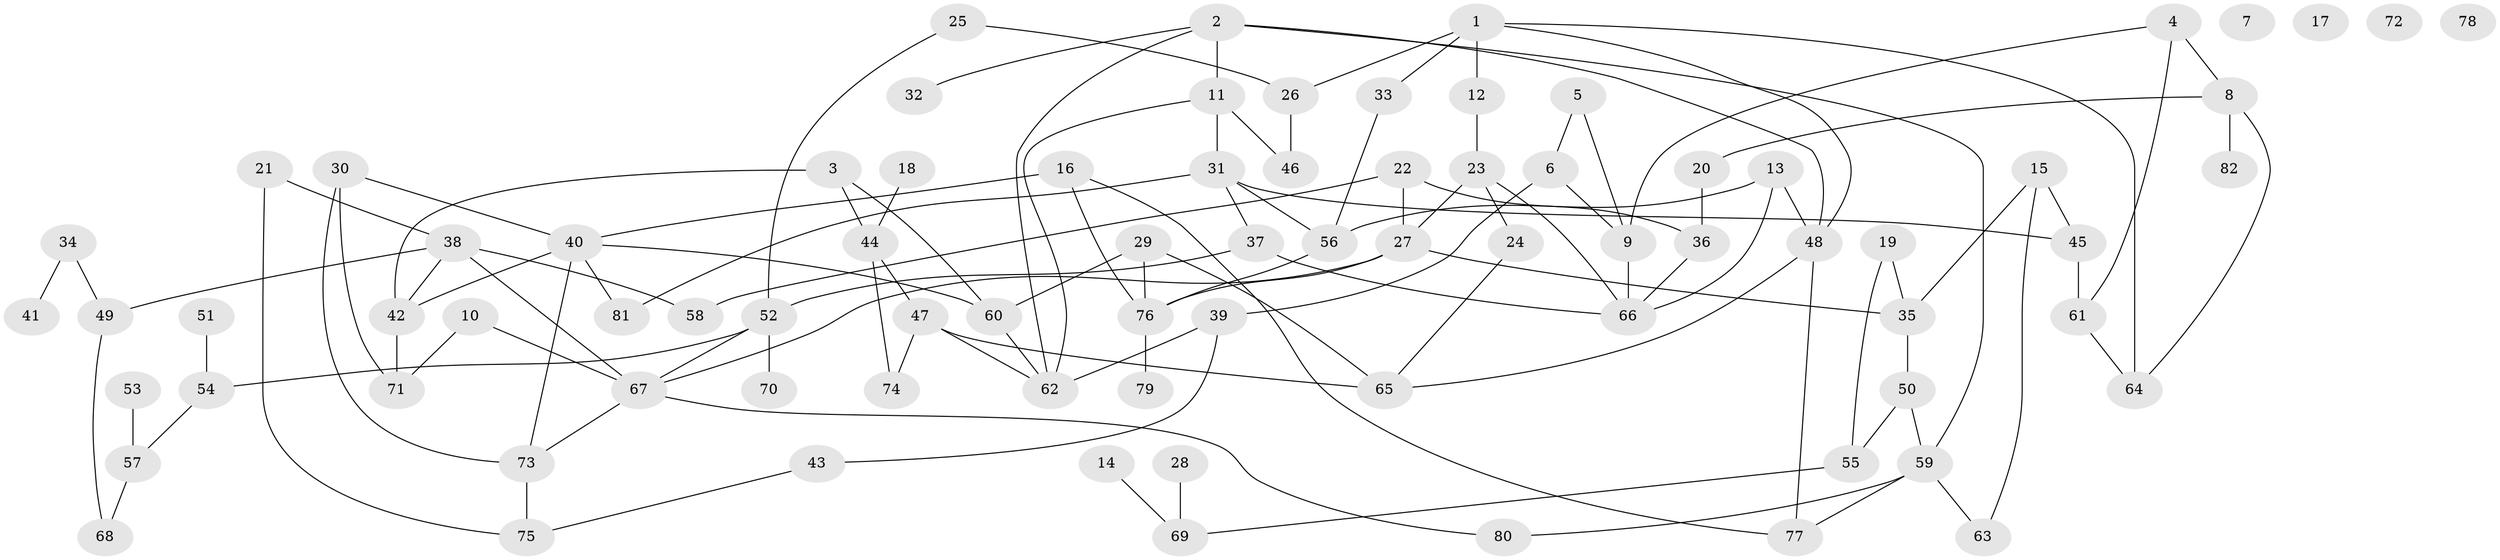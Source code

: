 // coarse degree distribution, {5: 0.07017543859649122, 3: 0.21052631578947367, 1: 0.17543859649122806, 0: 0.07017543859649122, 4: 0.14035087719298245, 7: 0.05263157894736842, 2: 0.17543859649122806, 9: 0.017543859649122806, 6: 0.07017543859649122, 8: 0.017543859649122806}
// Generated by graph-tools (version 1.1) at 2025/16/03/04/25 18:16:36]
// undirected, 82 vertices, 118 edges
graph export_dot {
graph [start="1"]
  node [color=gray90,style=filled];
  1;
  2;
  3;
  4;
  5;
  6;
  7;
  8;
  9;
  10;
  11;
  12;
  13;
  14;
  15;
  16;
  17;
  18;
  19;
  20;
  21;
  22;
  23;
  24;
  25;
  26;
  27;
  28;
  29;
  30;
  31;
  32;
  33;
  34;
  35;
  36;
  37;
  38;
  39;
  40;
  41;
  42;
  43;
  44;
  45;
  46;
  47;
  48;
  49;
  50;
  51;
  52;
  53;
  54;
  55;
  56;
  57;
  58;
  59;
  60;
  61;
  62;
  63;
  64;
  65;
  66;
  67;
  68;
  69;
  70;
  71;
  72;
  73;
  74;
  75;
  76;
  77;
  78;
  79;
  80;
  81;
  82;
  1 -- 12;
  1 -- 26;
  1 -- 33;
  1 -- 48;
  1 -- 64;
  2 -- 11;
  2 -- 32;
  2 -- 48;
  2 -- 59;
  2 -- 62;
  3 -- 42;
  3 -- 44;
  3 -- 60;
  4 -- 8;
  4 -- 9;
  4 -- 61;
  5 -- 6;
  5 -- 9;
  6 -- 9;
  6 -- 39;
  8 -- 20;
  8 -- 64;
  8 -- 82;
  9 -- 66;
  10 -- 67;
  10 -- 71;
  11 -- 31;
  11 -- 46;
  11 -- 62;
  12 -- 23;
  13 -- 48;
  13 -- 56;
  13 -- 66;
  14 -- 69;
  15 -- 35;
  15 -- 45;
  15 -- 63;
  16 -- 40;
  16 -- 76;
  16 -- 77;
  18 -- 44;
  19 -- 35;
  19 -- 55;
  20 -- 36;
  21 -- 38;
  21 -- 75;
  22 -- 27;
  22 -- 36;
  22 -- 58;
  23 -- 24;
  23 -- 27;
  23 -- 66;
  24 -- 65;
  25 -- 26;
  25 -- 52;
  26 -- 46;
  27 -- 35;
  27 -- 67;
  27 -- 76;
  28 -- 69;
  29 -- 60;
  29 -- 65;
  29 -- 76;
  30 -- 40;
  30 -- 71;
  30 -- 73;
  31 -- 37;
  31 -- 45;
  31 -- 56;
  31 -- 81;
  33 -- 56;
  34 -- 41;
  34 -- 49;
  35 -- 50;
  36 -- 66;
  37 -- 52;
  37 -- 66;
  38 -- 42;
  38 -- 49;
  38 -- 58;
  38 -- 67;
  39 -- 43;
  39 -- 62;
  40 -- 42;
  40 -- 60;
  40 -- 73;
  40 -- 81;
  42 -- 71;
  43 -- 75;
  44 -- 47;
  44 -- 74;
  45 -- 61;
  47 -- 62;
  47 -- 65;
  47 -- 74;
  48 -- 65;
  48 -- 77;
  49 -- 68;
  50 -- 55;
  50 -- 59;
  51 -- 54;
  52 -- 54;
  52 -- 67;
  52 -- 70;
  53 -- 57;
  54 -- 57;
  55 -- 69;
  56 -- 76;
  57 -- 68;
  59 -- 63;
  59 -- 77;
  59 -- 80;
  60 -- 62;
  61 -- 64;
  67 -- 73;
  67 -- 80;
  73 -- 75;
  76 -- 79;
}
